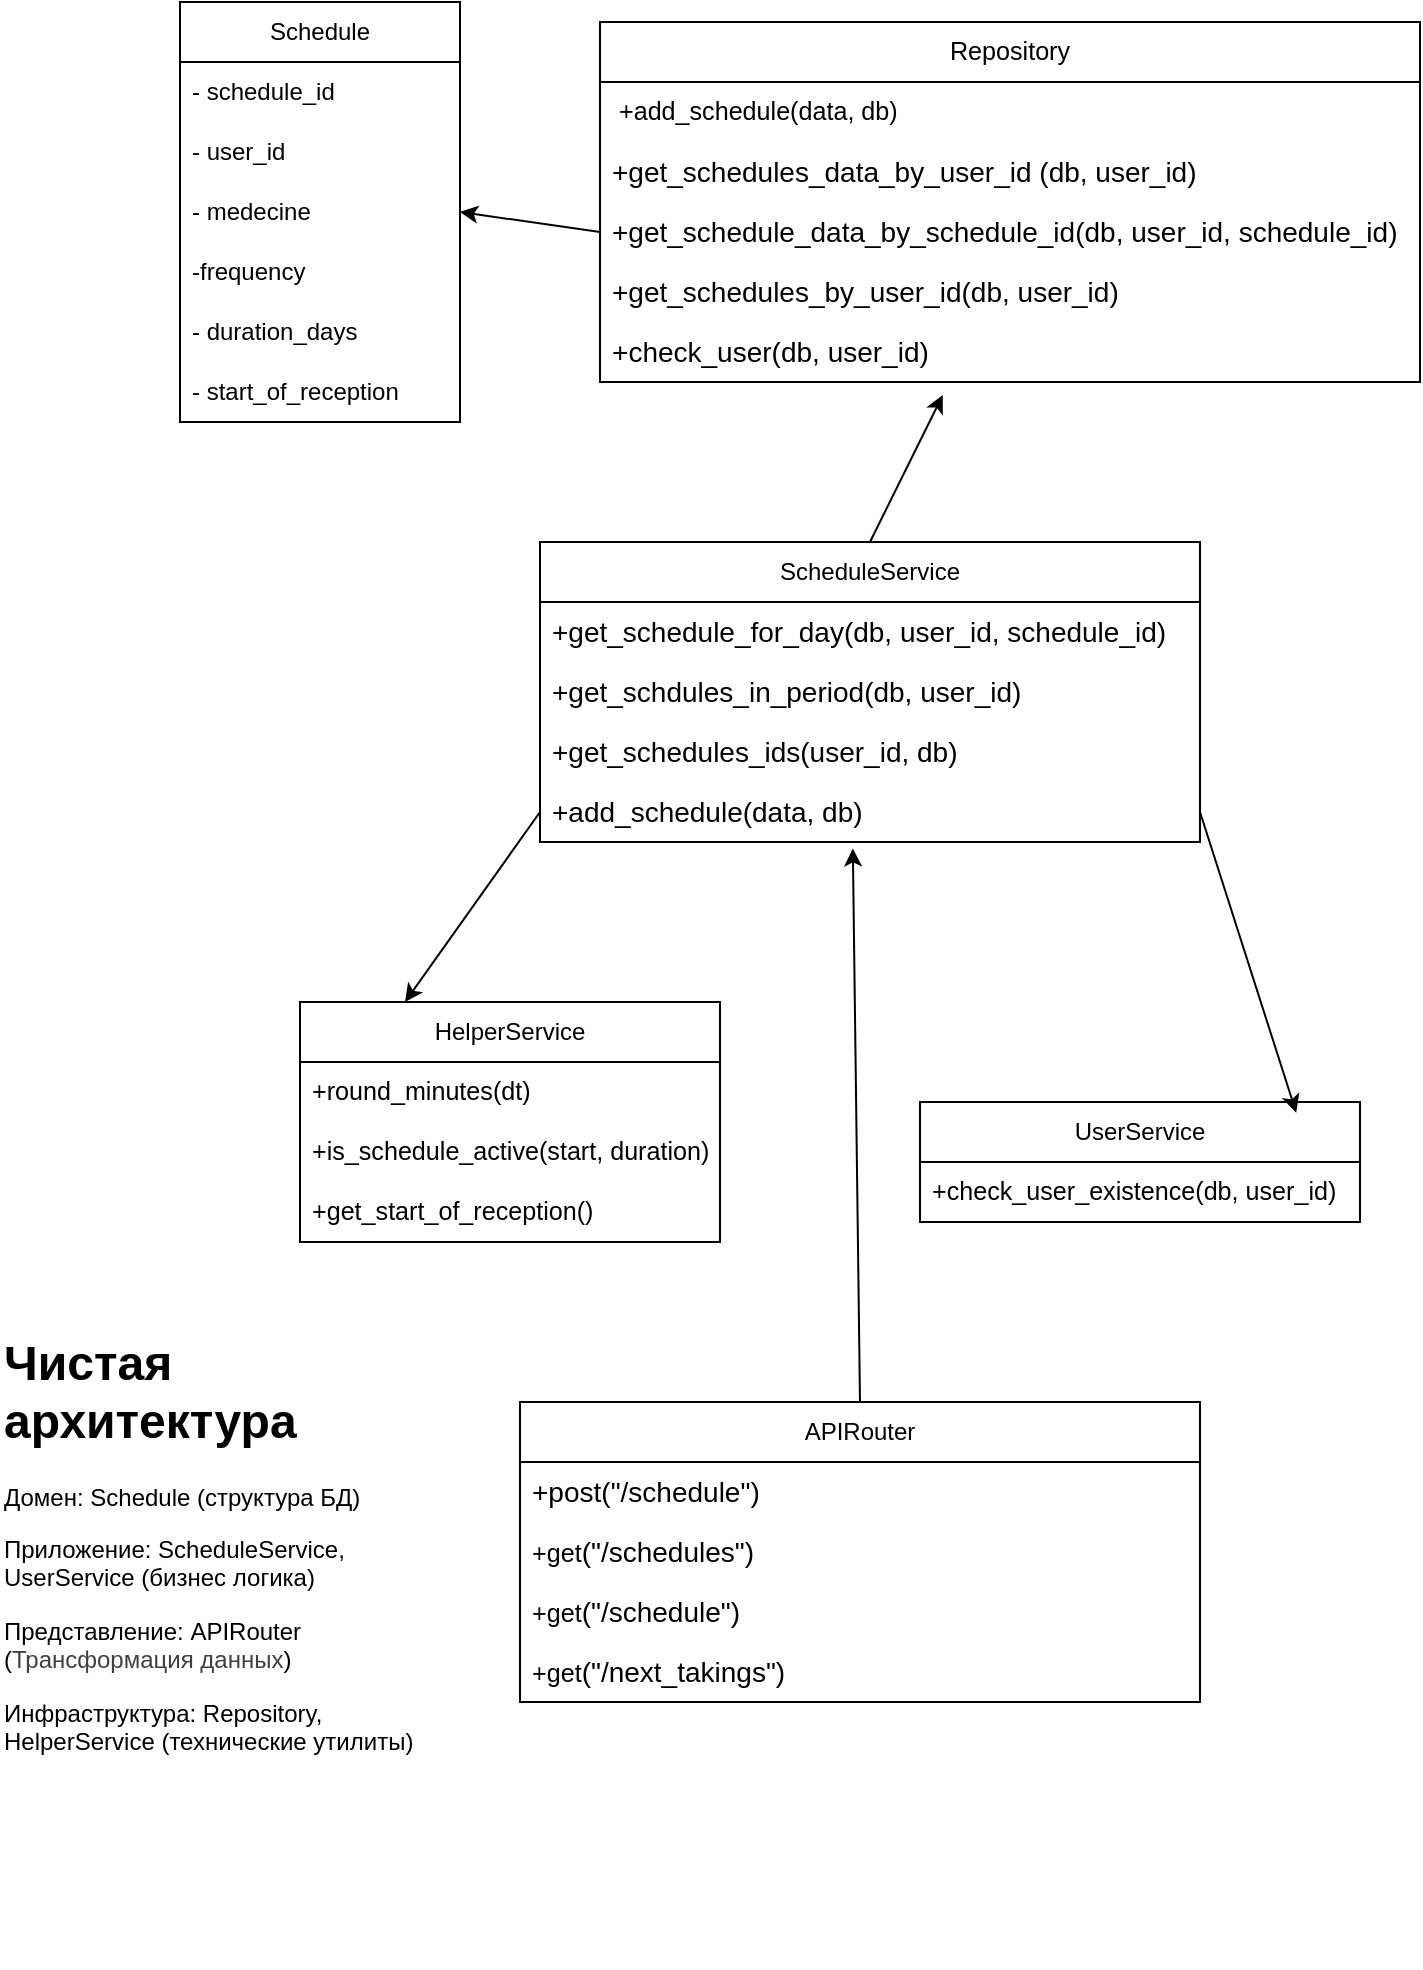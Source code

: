 <mxfile>
    <diagram id="TH4ZLzE7jMcz4wsnHR9S" name="Page-1">
        <mxGraphModel dx="858" dy="824" grid="1" gridSize="10" guides="1" tooltips="1" connect="1" arrows="1" fold="1" page="1" pageScale="1" pageWidth="850" pageHeight="1100" math="0" shadow="0">
            <root>
                <mxCell id="0"/>
                <mxCell id="1" parent="0"/>
                <mxCell id="22" value="Schedule" style="swimlane;fontStyle=0;childLayout=stackLayout;horizontal=1;startSize=30;horizontalStack=0;resizeParent=1;resizeParentMax=0;resizeLast=0;collapsible=1;marginBottom=0;whiteSpace=wrap;html=1;" vertex="1" parent="1">
                    <mxGeometry x="130" y="80" width="140" height="210" as="geometry"/>
                </mxCell>
                <mxCell id="23" value="- schedule_id" style="text;strokeColor=none;fillColor=none;align=left;verticalAlign=middle;spacingLeft=4;spacingRight=4;overflow=hidden;points=[[0,0.5],[1,0.5]];portConstraint=eastwest;rotatable=0;whiteSpace=wrap;html=1;" vertex="1" parent="22">
                    <mxGeometry y="30" width="140" height="30" as="geometry"/>
                </mxCell>
                <mxCell id="24" value="- user_id" style="text;strokeColor=none;fillColor=none;align=left;verticalAlign=middle;spacingLeft=4;spacingRight=4;overflow=hidden;points=[[0,0.5],[1,0.5]];portConstraint=eastwest;rotatable=0;whiteSpace=wrap;html=1;" vertex="1" parent="22">
                    <mxGeometry y="60" width="140" height="30" as="geometry"/>
                </mxCell>
                <mxCell id="25" value="- medecine" style="text;strokeColor=none;fillColor=none;align=left;verticalAlign=middle;spacingLeft=4;spacingRight=4;overflow=hidden;points=[[0,0.5],[1,0.5]];portConstraint=eastwest;rotatable=0;whiteSpace=wrap;html=1;" vertex="1" parent="22">
                    <mxGeometry y="90" width="140" height="30" as="geometry"/>
                </mxCell>
                <mxCell id="26" value="-frequency" style="text;strokeColor=none;fillColor=none;align=left;verticalAlign=middle;spacingLeft=4;spacingRight=4;overflow=hidden;points=[[0,0.5],[1,0.5]];portConstraint=eastwest;rotatable=0;whiteSpace=wrap;html=1;" vertex="1" parent="22">
                    <mxGeometry y="120" width="140" height="30" as="geometry"/>
                </mxCell>
                <mxCell id="27" value="- duration_days" style="text;strokeColor=none;fillColor=none;align=left;verticalAlign=middle;spacingLeft=4;spacingRight=4;overflow=hidden;points=[[0,0.5],[1,0.5]];portConstraint=eastwest;rotatable=0;whiteSpace=wrap;html=1;" vertex="1" parent="22">
                    <mxGeometry y="150" width="140" height="30" as="geometry"/>
                </mxCell>
                <mxCell id="28" value="- start_of_reception" style="text;strokeColor=none;fillColor=none;align=left;verticalAlign=middle;spacingLeft=4;spacingRight=4;overflow=hidden;points=[[0,0.5],[1,0.5]];portConstraint=eastwest;rotatable=0;whiteSpace=wrap;html=1;" vertex="1" parent="22">
                    <mxGeometry y="180" width="140" height="30" as="geometry"/>
                </mxCell>
                <mxCell id="33" value="ScheduleService" style="swimlane;fontStyle=0;childLayout=stackLayout;horizontal=1;startSize=30;horizontalStack=0;resizeParent=1;resizeParentMax=0;resizeLast=0;collapsible=1;marginBottom=0;whiteSpace=wrap;html=1;" vertex="1" parent="1">
                    <mxGeometry x="310" y="350" width="330" height="150" as="geometry"/>
                </mxCell>
                <mxCell id="34" value="&lt;div style=&quot;font-size: 14px; line-height: 19px; white-space: pre;&quot;&gt;&lt;font face=&quot;Helvetica&quot; style=&quot;color: rgb(0, 0, 0);&quot;&gt;+get_schedule_for_day(db, user_id, schedule_id)&lt;/font&gt;&lt;/div&gt;" style="text;strokeColor=none;fillColor=none;align=left;verticalAlign=middle;spacingLeft=4;spacingRight=4;overflow=hidden;points=[[0,0.5],[1,0.5]];portConstraint=eastwest;rotatable=0;whiteSpace=wrap;html=1;" vertex="1" parent="33">
                    <mxGeometry y="30" width="330" height="30" as="geometry"/>
                </mxCell>
                <mxCell id="35" value="&lt;div style=&quot;font-size: 14px; line-height: 19px; white-space: pre;&quot;&gt;&lt;font face=&quot;Helvetica&quot; style=&quot;color: rgb(0, 0, 0);&quot;&gt;+get_schdules_in_period(db, user_id)&lt;/font&gt;&lt;/div&gt;" style="text;strokeColor=none;fillColor=none;align=left;verticalAlign=middle;spacingLeft=4;spacingRight=4;overflow=hidden;points=[[0,0.5],[1,0.5]];portConstraint=eastwest;rotatable=0;whiteSpace=wrap;html=1;" vertex="1" parent="33">
                    <mxGeometry y="60" width="330" height="30" as="geometry"/>
                </mxCell>
                <mxCell id="36" value="&lt;div style=&quot;font-size: 14px; line-height: 19px; white-space: pre;&quot;&gt;&lt;font face=&quot;Helvetica&quot; style=&quot;color: rgb(0, 0, 0);&quot;&gt;+get_schedules_ids(user_id, db)&lt;/font&gt;&lt;/div&gt;" style="text;strokeColor=none;fillColor=none;align=left;verticalAlign=middle;spacingLeft=4;spacingRight=4;overflow=hidden;points=[[0,0.5],[1,0.5]];portConstraint=eastwest;rotatable=0;whiteSpace=wrap;html=1;" vertex="1" parent="33">
                    <mxGeometry y="90" width="330" height="30" as="geometry"/>
                </mxCell>
                <mxCell id="57" value="&lt;div style=&quot;font-size: 14px; line-height: 19px; white-space: pre;&quot;&gt;&lt;div style=&quot;line-height: 19px;&quot;&gt;&lt;font face=&quot;Helvetica&quot; style=&quot;color: rgb(0, 0, 0);&quot;&gt;+add_schedule(data, db)&lt;/font&gt;&lt;/div&gt;&lt;/div&gt;" style="text;strokeColor=none;fillColor=none;align=left;verticalAlign=middle;spacingLeft=4;spacingRight=4;overflow=hidden;points=[[0,0.5],[1,0.5]];portConstraint=eastwest;rotatable=0;whiteSpace=wrap;html=1;" vertex="1" parent="33">
                    <mxGeometry y="120" width="330" height="30" as="geometry"/>
                </mxCell>
                <mxCell id="39" value="&lt;pre style=&quot;font-family: var(--ds-font-family-code); overflow: auto; padding: calc(var(--ds-md-zoom)*8px)calc(var(--ds-md-zoom)*12px); text-wrap-mode: wrap; word-break: break-all; font-size: 12.573px; text-align: start; margin-top: 0px !important; margin-bottom: 0px !important;&quot;&gt;&lt;font color=&quot;#000000&quot;&gt;Repository&lt;/font&gt;&lt;/pre&gt;" style="swimlane;fontStyle=0;childLayout=stackLayout;horizontal=1;startSize=30;horizontalStack=0;resizeParent=1;resizeParentMax=0;resizeLast=0;collapsible=1;marginBottom=0;whiteSpace=wrap;html=1;" vertex="1" parent="1">
                    <mxGeometry x="340" y="90" width="410" height="180" as="geometry"/>
                </mxCell>
                <mxCell id="40" value="&lt;pre style=&quot;font-family: var(--ds-font-family-code); overflow: auto; padding: calc(var(--ds-md-zoom)*8px)calc(var(--ds-md-zoom)*12px); text-wrap-mode: wrap; word-break: break-all; font-size: 12.573px; margin-top: 0px !important; margin-bottom: 0px !important;&quot;&gt;&lt;font style=&quot;color: rgb(0, 0, 0);&quot;&gt; +add_schedule(data, db)&lt;/font&gt;&lt;/pre&gt;" style="text;strokeColor=none;fillColor=none;align=left;verticalAlign=middle;spacingLeft=4;spacingRight=4;overflow=hidden;points=[[0,0.5],[1,0.5]];portConstraint=eastwest;rotatable=0;whiteSpace=wrap;html=1;" vertex="1" parent="39">
                    <mxGeometry y="30" width="410" height="30" as="geometry"/>
                </mxCell>
                <mxCell id="41" value="&lt;pre style=&quot;overflow: auto; padding: calc(var(--ds-md-zoom)*8px)calc(var(--ds-md-zoom)*12px); text-wrap-mode: wrap; word-break: break-all; font-size: 12.573px; margin-top: 0px !important; margin-bottom: 0px !important;&quot;&gt;&lt;div style=&quot;font-size: 14px; line-height: 19px; text-wrap-mode: nowrap;&quot;&gt;&lt;span&gt;&lt;font style=&quot;color: rgb(0, 0, 0);&quot; face=&quot;Helvetica&quot;&gt;+get_schedules_data_by_user_id (db, user_id)&lt;/font&gt;&lt;/span&gt;&lt;/div&gt;&lt;/pre&gt;" style="text;strokeColor=none;fillColor=none;align=left;verticalAlign=middle;spacingLeft=4;spacingRight=4;overflow=hidden;points=[[0,0.5],[1,0.5]];portConstraint=eastwest;rotatable=0;whiteSpace=wrap;html=1;" vertex="1" parent="39">
                    <mxGeometry y="60" width="410" height="30" as="geometry"/>
                </mxCell>
                <mxCell id="42" value="&lt;pre style=&quot;overflow: auto; padding: calc(var(--ds-md-zoom)*8px)calc(var(--ds-md-zoom)*12px); text-wrap-mode: wrap; word-break: break-all; font-size: 12.573px; margin-top: 0px !important; margin-bottom: 0px !important;&quot;&gt;&lt;div style=&quot;font-size: 14px; line-height: 19px; text-wrap-mode: nowrap;&quot;&gt;&lt;font style=&quot;color: rgb(0, 0, 0);&quot; face=&quot;Helvetica&quot;&gt;&lt;span&gt;+get_schedule_data_by_schedule_id&lt;/span&gt;&lt;span&gt;(&lt;/span&gt;&lt;span&gt;db&lt;/span&gt;&lt;span&gt;, &lt;/span&gt;&lt;span&gt;user_id&lt;/span&gt;&lt;span&gt;, &lt;/span&gt;&lt;span&gt;schedule_id&lt;/span&gt;&lt;span&gt;)&lt;/span&gt;&lt;/font&gt;&lt;/div&gt;&lt;/pre&gt;" style="text;strokeColor=none;fillColor=none;align=left;verticalAlign=middle;spacingLeft=4;spacingRight=4;overflow=hidden;points=[[0,0.5],[1,0.5]];portConstraint=eastwest;rotatable=0;whiteSpace=wrap;html=1;" vertex="1" parent="39">
                    <mxGeometry y="90" width="410" height="30" as="geometry"/>
                </mxCell>
                <mxCell id="43" value="&lt;pre style=&quot;overflow: auto; padding: calc(var(--ds-md-zoom)*8px)calc(var(--ds-md-zoom)*12px); text-wrap-mode: wrap; word-break: break-all; font-size: 12.573px; margin-top: 0px !important; margin-bottom: 0px !important;&quot;&gt;&lt;pre style=&quot;overflow: auto; padding: calc(var(--ds-md-zoom)*8px)calc(var(--ds-md-zoom)*12px); text-wrap-mode: wrap; word-break: break-all; margin-top: 0px !important; margin-bottom: 0px !important;&quot;&gt;&lt;div style=&quot;font-size: 14px; line-height: 19px; text-wrap-mode: nowrap;&quot;&gt;&lt;font style=&quot;color: rgb(0, 0, 0);&quot; face=&quot;Helvetica&quot;&gt;&lt;span&gt;+get_schedules_by_user_id&lt;/span&gt;&lt;span&gt;(&lt;/span&gt;&lt;span&gt;db&lt;/span&gt;&lt;span&gt;, &lt;/span&gt;&lt;span&gt;user_id&lt;/span&gt;&lt;span&gt;)&lt;/span&gt;&lt;/font&gt;&lt;/div&gt;&lt;/pre&gt;&lt;/pre&gt;" style="text;strokeColor=none;fillColor=none;align=left;verticalAlign=middle;spacingLeft=4;spacingRight=4;overflow=hidden;points=[[0,0.5],[1,0.5]];portConstraint=eastwest;rotatable=0;whiteSpace=wrap;html=1;" vertex="1" parent="39">
                    <mxGeometry y="120" width="410" height="30" as="geometry"/>
                </mxCell>
                <mxCell id="56" value="&lt;pre style=&quot;overflow: auto; padding: calc(var(--ds-md-zoom)*8px)calc(var(--ds-md-zoom)*12px); text-wrap-mode: wrap; word-break: break-all; font-size: 12.573px; margin-top: 0px !important; margin-bottom: 0px !important;&quot;&gt;&lt;pre style=&quot;overflow: auto; padding: calc(var(--ds-md-zoom)*8px)calc(var(--ds-md-zoom)*12px); text-wrap-mode: wrap; word-break: break-all; margin-top: 0px !important; margin-bottom: 0px !important;&quot;&gt;&lt;div style=&quot;font-size: 14px; line-height: 19px; text-wrap-mode: nowrap;&quot;&gt;&lt;font style=&quot;color: rgb(0, 0, 0);&quot; face=&quot;Helvetica&quot;&gt;+&lt;span style=&quot;white-space-collapse: collapse;&quot;&gt;check_user&lt;/span&gt;&lt;span style=&quot;white-space-collapse: collapse;&quot;&gt;(&lt;/span&gt;&lt;span style=&quot;white-space-collapse: collapse;&quot;&gt;db&lt;/span&gt;&lt;span style=&quot;white-space-collapse: collapse;&quot;&gt;, &lt;/span&gt;&lt;span style=&quot;white-space-collapse: collapse;&quot;&gt;user_id&lt;/span&gt;&lt;span style=&quot;white-space-collapse: collapse;&quot;&gt;)&lt;/span&gt;&lt;/font&gt;&lt;/div&gt;&lt;/pre&gt;&lt;/pre&gt;" style="text;strokeColor=none;fillColor=none;align=left;verticalAlign=middle;spacingLeft=4;spacingRight=4;overflow=hidden;points=[[0,0.5],[1,0.5]];portConstraint=eastwest;rotatable=0;whiteSpace=wrap;html=1;" vertex="1" parent="39">
                    <mxGeometry y="150" width="410" height="30" as="geometry"/>
                </mxCell>
                <mxCell id="44" value="HelperService" style="swimlane;fontStyle=0;childLayout=stackLayout;horizontal=1;startSize=30;horizontalStack=0;resizeParent=1;resizeParentMax=0;resizeLast=0;collapsible=1;marginBottom=0;whiteSpace=wrap;html=1;" vertex="1" parent="1">
                    <mxGeometry x="190" y="580" width="210" height="120" as="geometry"/>
                </mxCell>
                <mxCell id="45" value="&lt;pre style=&quot;font-family: var(--ds-font-family-code); overflow: auto; padding: calc(var(--ds-md-zoom)*8px)calc(var(--ds-md-zoom)*12px); text-wrap-mode: wrap; word-break: break-all; font-size: 12.573px; margin-top: 0px !important; margin-bottom: 0px !important;&quot;&gt;&lt;font style=&quot;color: rgb(0, 0, 0);&quot;&gt;+round_minutes(dt)&lt;/font&gt;&lt;/pre&gt;" style="text;strokeColor=none;fillColor=none;align=left;verticalAlign=middle;spacingLeft=4;spacingRight=4;overflow=hidden;points=[[0,0.5],[1,0.5]];portConstraint=eastwest;rotatable=0;whiteSpace=wrap;html=1;" vertex="1" parent="44">
                    <mxGeometry y="30" width="210" height="30" as="geometry"/>
                </mxCell>
                <mxCell id="46" value="&lt;pre style=&quot;font-family: var(--ds-font-family-code); overflow: auto; padding: calc(var(--ds-md-zoom)*8px)calc(var(--ds-md-zoom)*12px); text-wrap-mode: wrap; word-break: break-all; font-size: 12.573px; margin-top: 0px !important; margin-bottom: 0px !important;&quot;&gt;&lt;font style=&quot;color: rgb(0, 0, 0);&quot;&gt;+is_schedule_active(start, duration)&lt;/font&gt;&lt;/pre&gt;" style="text;strokeColor=none;fillColor=none;align=left;verticalAlign=middle;spacingLeft=4;spacingRight=4;overflow=hidden;points=[[0,0.5],[1,0.5]];portConstraint=eastwest;rotatable=0;whiteSpace=wrap;html=1;" vertex="1" parent="44">
                    <mxGeometry y="60" width="210" height="30" as="geometry"/>
                </mxCell>
                <mxCell id="47" value="&lt;pre style=&quot;font-family: var(--ds-font-family-code); overflow: auto; padding: calc(var(--ds-md-zoom)*8px)calc(var(--ds-md-zoom)*12px); text-wrap-mode: wrap; word-break: break-all; font-size: 12.573px; margin-top: 0px !important; margin-bottom: 0px !important;&quot;&gt;&lt;font style=&quot;color: rgb(0, 0, 0);&quot;&gt;+get_start_of_reception()&lt;/font&gt;&lt;/pre&gt;" style="text;strokeColor=none;fillColor=none;align=left;verticalAlign=middle;spacingLeft=4;spacingRight=4;overflow=hidden;points=[[0,0.5],[1,0.5]];portConstraint=eastwest;rotatable=0;whiteSpace=wrap;html=1;" vertex="1" parent="44">
                    <mxGeometry y="90" width="210" height="30" as="geometry"/>
                </mxCell>
                <mxCell id="48" value="UserService" style="swimlane;fontStyle=0;childLayout=stackLayout;horizontal=1;startSize=30;horizontalStack=0;resizeParent=1;resizeParentMax=0;resizeLast=0;collapsible=1;marginBottom=0;whiteSpace=wrap;html=1;" vertex="1" parent="1">
                    <mxGeometry x="500" y="630" width="220" height="60" as="geometry"/>
                </mxCell>
                <mxCell id="49" value="&lt;pre style=&quot;font-family: var(--ds-font-family-code); overflow: auto; padding: calc(var(--ds-md-zoom)*8px)calc(var(--ds-md-zoom)*12px); text-wrap-mode: wrap; word-break: break-all; font-size: 12.573px; margin-top: 0px !important; margin-bottom: 0px !important;&quot;&gt;&lt;font style=&quot;color: rgb(0, 0, 0);&quot;&gt;+check_user_existence(db, user_id)&lt;/font&gt;&lt;/pre&gt;" style="text;strokeColor=none;fillColor=none;align=left;verticalAlign=middle;spacingLeft=4;spacingRight=4;overflow=hidden;points=[[0,0.5],[1,0.5]];portConstraint=eastwest;rotatable=0;whiteSpace=wrap;html=1;" vertex="1" parent="48">
                    <mxGeometry y="30" width="220" height="30" as="geometry"/>
                </mxCell>
                <mxCell id="52" value="APIRouter" style="swimlane;fontStyle=0;childLayout=stackLayout;horizontal=1;startSize=30;horizontalStack=0;resizeParent=1;resizeParentMax=0;resizeLast=0;collapsible=1;marginBottom=0;whiteSpace=wrap;html=1;" vertex="1" parent="1">
                    <mxGeometry x="300" y="780" width="340" height="150" as="geometry"/>
                </mxCell>
                <mxCell id="53" value="&lt;pre style=&quot;overflow: auto; padding: calc(var(--ds-md-zoom)*8px)calc(var(--ds-md-zoom)*12px); text-wrap-mode: wrap; word-break: break-all; font-size: 12.573px; margin-top: 0px !important; margin-bottom: 0px !important;&quot;&gt;&lt;div style=&quot;font-size: 14px; line-height: 19px; text-wrap-mode: nowrap;&quot;&gt;&lt;font style=&quot;color: rgb(0, 0, 0);&quot; face=&quot;Helvetica&quot;&gt;&lt;span&gt;+post&lt;/span&gt;&lt;span&gt;(&lt;/span&gt;&lt;span&gt;&quot;/schedule&quot;&lt;/span&gt;&lt;span&gt;)&lt;/span&gt;&lt;/font&gt;&lt;/div&gt;&lt;/pre&gt;" style="text;strokeColor=none;fillColor=none;align=left;verticalAlign=middle;spacingLeft=4;spacingRight=4;overflow=hidden;points=[[0,0.5],[1,0.5]];portConstraint=eastwest;rotatable=0;whiteSpace=wrap;html=1;" vertex="1" parent="52">
                    <mxGeometry y="30" width="340" height="30" as="geometry"/>
                </mxCell>
                <mxCell id="54" value="&lt;pre style=&quot;overflow: auto; padding: calc(var(--ds-md-zoom)*8px)calc(var(--ds-md-zoom)*12px); text-wrap-mode: wrap; word-break: break-all; font-size: 12.573px; margin-top: 0px !important; margin-bottom: 0px !important;&quot;&gt;&lt;font style=&quot;color: rgb(0, 0, 0);&quot; face=&quot;Helvetica&quot;&gt;&lt;font&gt;+&lt;/font&gt;get&lt;span style=&quot;font-size: 14px; text-wrap-mode: nowrap;&quot;&gt;(&lt;/span&gt;&lt;span style=&quot;font-size: 14px; text-wrap-mode: nowrap;&quot;&gt;&quot;/schedules&quot;&lt;/span&gt;&lt;span style=&quot;font-size: 14px; text-wrap-mode: nowrap;&quot;&gt;)&lt;/span&gt;&lt;span style=&quot;font-size: 14px; text-wrap-mode: nowrap;&quot;&gt; &lt;/span&gt;&lt;/font&gt;&lt;/pre&gt;" style="text;strokeColor=none;fillColor=none;align=left;verticalAlign=middle;spacingLeft=4;spacingRight=4;overflow=hidden;points=[[0,0.5],[1,0.5]];portConstraint=eastwest;rotatable=0;whiteSpace=wrap;html=1;" vertex="1" parent="52">
                    <mxGeometry y="60" width="340" height="30" as="geometry"/>
                </mxCell>
                <mxCell id="55" value="&lt;pre style=&quot;overflow: auto; padding: calc(var(--ds-md-zoom)*8px)calc(var(--ds-md-zoom)*12px); text-wrap-mode: wrap; word-break: break-all; font-size: 12.573px; margin-top: 0px !important; margin-bottom: 0px !important;&quot;&gt;&lt;font face=&quot;Helvetica&quot; style=&quot;color: rgb(0, 0, 0);&quot;&gt;&lt;font style=&quot;&quot;&gt;+&lt;/font&gt;get&lt;span style=&quot;font-size: 14px; text-wrap-mode: nowrap;&quot;&gt;(&lt;/span&gt;&lt;span style=&quot;font-size: 14px; text-wrap-mode: nowrap;&quot;&gt;&quot;/schedule&quot;&lt;/span&gt;&lt;span style=&quot;font-size: 14px; text-wrap-mode: nowrap;&quot;&gt;)&lt;/span&gt;&lt;/font&gt;&lt;/pre&gt;" style="text;strokeColor=none;fillColor=none;align=left;verticalAlign=middle;spacingLeft=4;spacingRight=4;overflow=hidden;points=[[0,0.5],[1,0.5]];portConstraint=eastwest;rotatable=0;whiteSpace=wrap;html=1;" vertex="1" parent="52">
                    <mxGeometry y="90" width="340" height="30" as="geometry"/>
                </mxCell>
                <mxCell id="59" value="&lt;pre style=&quot;overflow: auto; padding: calc(var(--ds-md-zoom)*8px)calc(var(--ds-md-zoom)*12px); text-wrap-mode: wrap; word-break: break-all; font-size: 12.573px; margin-top: 0px !important; margin-bottom: 0px !important;&quot;&gt;&lt;font face=&quot;Helvetica&quot; style=&quot;color: rgb(0, 0, 0);&quot;&gt;&lt;font style=&quot;&quot;&gt;+&lt;/font&gt;get&lt;span style=&quot;font-size: 14px; text-wrap-mode: nowrap;&quot;&gt;(&lt;/span&gt;&lt;span style=&quot;font-size: 14px; text-wrap-mode: nowrap;&quot;&gt;&quot;/next_takings&quot;&lt;/span&gt;&lt;span style=&quot;font-size: 14px; text-wrap-mode: nowrap;&quot;&gt;)&lt;/span&gt;&lt;/font&gt;&lt;/pre&gt;" style="text;strokeColor=none;fillColor=none;align=left;verticalAlign=middle;spacingLeft=4;spacingRight=4;overflow=hidden;points=[[0,0.5],[1,0.5]];portConstraint=eastwest;rotatable=0;whiteSpace=wrap;html=1;" vertex="1" parent="52">
                    <mxGeometry y="120" width="340" height="30" as="geometry"/>
                </mxCell>
                <mxCell id="61" style="edgeStyle=none;html=1;exitX=0;exitY=0.5;exitDx=0;exitDy=0;entryX=1;entryY=0.5;entryDx=0;entryDy=0;" edge="1" parent="1" source="42" target="25">
                    <mxGeometry relative="1" as="geometry"/>
                </mxCell>
                <mxCell id="62" style="edgeStyle=none;html=1;exitX=0.5;exitY=0;exitDx=0;exitDy=0;entryX=0.418;entryY=1.218;entryDx=0;entryDy=0;entryPerimeter=0;" edge="1" parent="1" source="33" target="56">
                    <mxGeometry relative="1" as="geometry"/>
                </mxCell>
                <mxCell id="65" style="edgeStyle=none;html=1;exitX=0;exitY=0.5;exitDx=0;exitDy=0;entryX=0.25;entryY=0;entryDx=0;entryDy=0;" edge="1" parent="1" source="57" target="44">
                    <mxGeometry relative="1" as="geometry"/>
                </mxCell>
                <mxCell id="66" style="edgeStyle=none;html=1;exitX=1;exitY=0.5;exitDx=0;exitDy=0;entryX=0.855;entryY=0.089;entryDx=0;entryDy=0;entryPerimeter=0;" edge="1" parent="1" source="57" target="48">
                    <mxGeometry relative="1" as="geometry"/>
                </mxCell>
                <mxCell id="67" style="edgeStyle=none;html=1;exitX=0.5;exitY=0;exitDx=0;exitDy=0;entryX=0.474;entryY=1.107;entryDx=0;entryDy=0;entryPerimeter=0;" edge="1" parent="1" source="52" target="57">
                    <mxGeometry relative="1" as="geometry"/>
                </mxCell>
                <mxCell id="69" value="&lt;h1 style=&quot;margin-top: 0px;&quot;&gt;Чистая архитектура&lt;/h1&gt;&lt;p&gt;Домен: Schedule (структура БД)&lt;/p&gt;&lt;p&gt;Приложение: ScheduleService, UserService (бизнес логика)&lt;/p&gt;&lt;p&gt;Представление: APIRouter &lt;font face=&quot;Helvetica&quot;&gt;(&lt;span style=&quot;color: rgb(64, 64, 64); background-color: transparent;&quot;&gt;Трансформация данных&lt;/span&gt;&lt;span style=&quot;background-color: transparent;&quot;&gt;)&lt;/span&gt;&lt;/font&gt;&lt;/p&gt;&lt;p&gt;Инфраструктура: Repository, HelperService (технические утилиты)&lt;/p&gt;&lt;p&gt;&amp;nbsp;&lt;/p&gt;" style="text;html=1;whiteSpace=wrap;overflow=hidden;rounded=0;" vertex="1" parent="1">
                    <mxGeometry x="40" y="740" width="210" height="320" as="geometry"/>
                </mxCell>
            </root>
        </mxGraphModel>
    </diagram>
</mxfile>